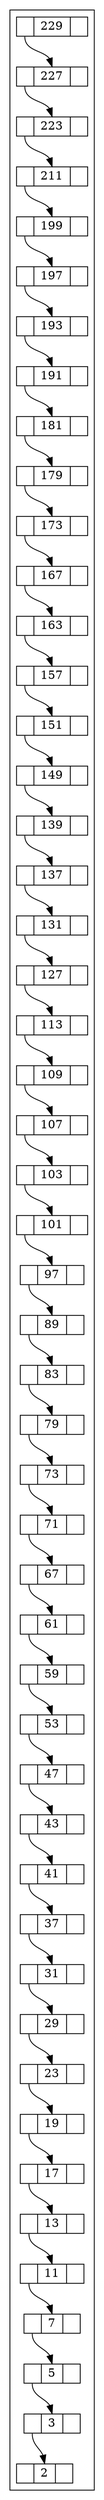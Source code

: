 digraph G {
	node [shape = record,height=.1];
	subgraph cluster1 {
		label = ""
		fontsize = 18
		fontcolor = blue
		a1 [label="<l> | {<c> 229} | <r> "]
		a2 [label="<l> | {<c> 227} | <r> "]
		a3 [label="<l> | {<c> 223} | <r> "]
		a4 [label="<l> | {<c> 211} | <r> "]
		a5 [label="<l> | {<c> 199} | <r> "]
		a6 [label="<l> | {<c> 197} | <r> "]
		a7 [label="<l> | {<c> 193} | <r> "]
		a8 [label="<l> | {<c> 191} | <r> "]
		a9 [label="<l> | {<c> 181} | <r> "]
		a10 [label="<l> | {<c> 179} | <r> "]
		a11 [label="<l> | {<c> 173} | <r> "]
		a12 [label="<l> | {<c> 167} | <r> "]
		a13 [label="<l> | {<c> 163} | <r> "]
		a14 [label="<l> | {<c> 157} | <r> "]
		a15 [label="<l> | {<c> 151} | <r> "]
		a16 [label="<l> | {<c> 149} | <r> "]
		a17 [label="<l> | {<c> 139} | <r> "]
		a18 [label="<l> | {<c> 137} | <r> "]
		a19 [label="<l> | {<c> 131} | <r> "]
		a20 [label="<l> | {<c> 127} | <r> "]
		a21 [label="<l> | {<c> 113} | <r> "]
		a22 [label="<l> | {<c> 109} | <r> "]
		a23 [label="<l> | {<c> 107} | <r> "]
		a24 [label="<l> | {<c> 103} | <r> "]
		a25 [label="<l> | {<c> 101} | <r> "]
		a26 [label="<l> | {<c> 97} | <r> "]
		a27 [label="<l> | {<c> 89} | <r> "]
		a28 [label="<l> | {<c> 83} | <r> "]
		a29 [label="<l> | {<c> 79} | <r> "]
		a30 [label="<l> | {<c> 73} | <r> "]
		a31 [label="<l> | {<c> 71} | <r> "]
		a32 [label="<l> | {<c> 67} | <r> "]
		a33 [label="<l> | {<c> 61} | <r> "]
		a34 [label="<l> | {<c> 59} | <r> "]
		a35 [label="<l> | {<c> 53} | <r> "]
		a36 [label="<l> | {<c> 47} | <r> "]
		a37 [label="<l> | {<c> 43} | <r> "]
		a38 [label="<l> | {<c> 41} | <r> "]
		a39 [label="<l> | {<c> 37} | <r> "]
		a40 [label="<l> | {<c> 31} | <r> "]
		a41 [label="<l> | {<c> 29} | <r> "]
		a42 [label="<l> | {<c> 23} | <r> "]
		a43 [label="<l> | {<c> 19} | <r> "]
		a44 [label="<l> | {<c> 17} | <r> "]
		a45 [label="<l> | {<c> 13} | <r> "]
		a46 [label="<l> | {<c> 11} | <r> "]
		a47 [label="<l> | {<c> 7} | <r> "]
		a48 [label="<l> | {<c> 5} | <r> "]
		a49 [label="<l> | {<c> 3} | <r> "]
		a50 [label="<l> | {<c> 2} | <r> "]
		a1:l -> a2:c
		a2:l -> a3:c
		a3:l -> a4:c
		a4:l -> a5:c
		a5:l -> a6:c
		a6:l -> a7:c
		a7:l -> a8:c
		a8:l -> a9:c
		a9:l -> a10:c
		a10:l -> a11:c
		a11:l -> a12:c
		a12:l -> a13:c
		a13:l -> a14:c
		a14:l -> a15:c
		a15:l -> a16:c
		a16:l -> a17:c
		a17:l -> a18:c
		a18:l -> a19:c
		a19:l -> a20:c
		a20:l -> a21:c
		a21:l -> a22:c
		a22:l -> a23:c
		a23:l -> a24:c
		a24:l -> a25:c
		a25:l -> a26:c
		a26:l -> a27:c
		a27:l -> a28:c
		a28:l -> a29:c
		a29:l -> a30:c
		a30:l -> a31:c
		a31:l -> a32:c
		a32:l -> a33:c
		a33:l -> a34:c
		a34:l -> a35:c
		a35:l -> a36:c
		a36:l -> a37:c
		a37:l -> a38:c
		a38:l -> a39:c
		a39:l -> a40:c
		a40:l -> a41:c
		a41:l -> a42:c
		a42:l -> a43:c
		a43:l -> a44:c
		a44:l -> a45:c
		a45:l -> a46:c
		a46:l -> a47:c
		a47:l -> a48:c
		a48:l -> a49:c
		a49:l -> a50:c
	}
}
